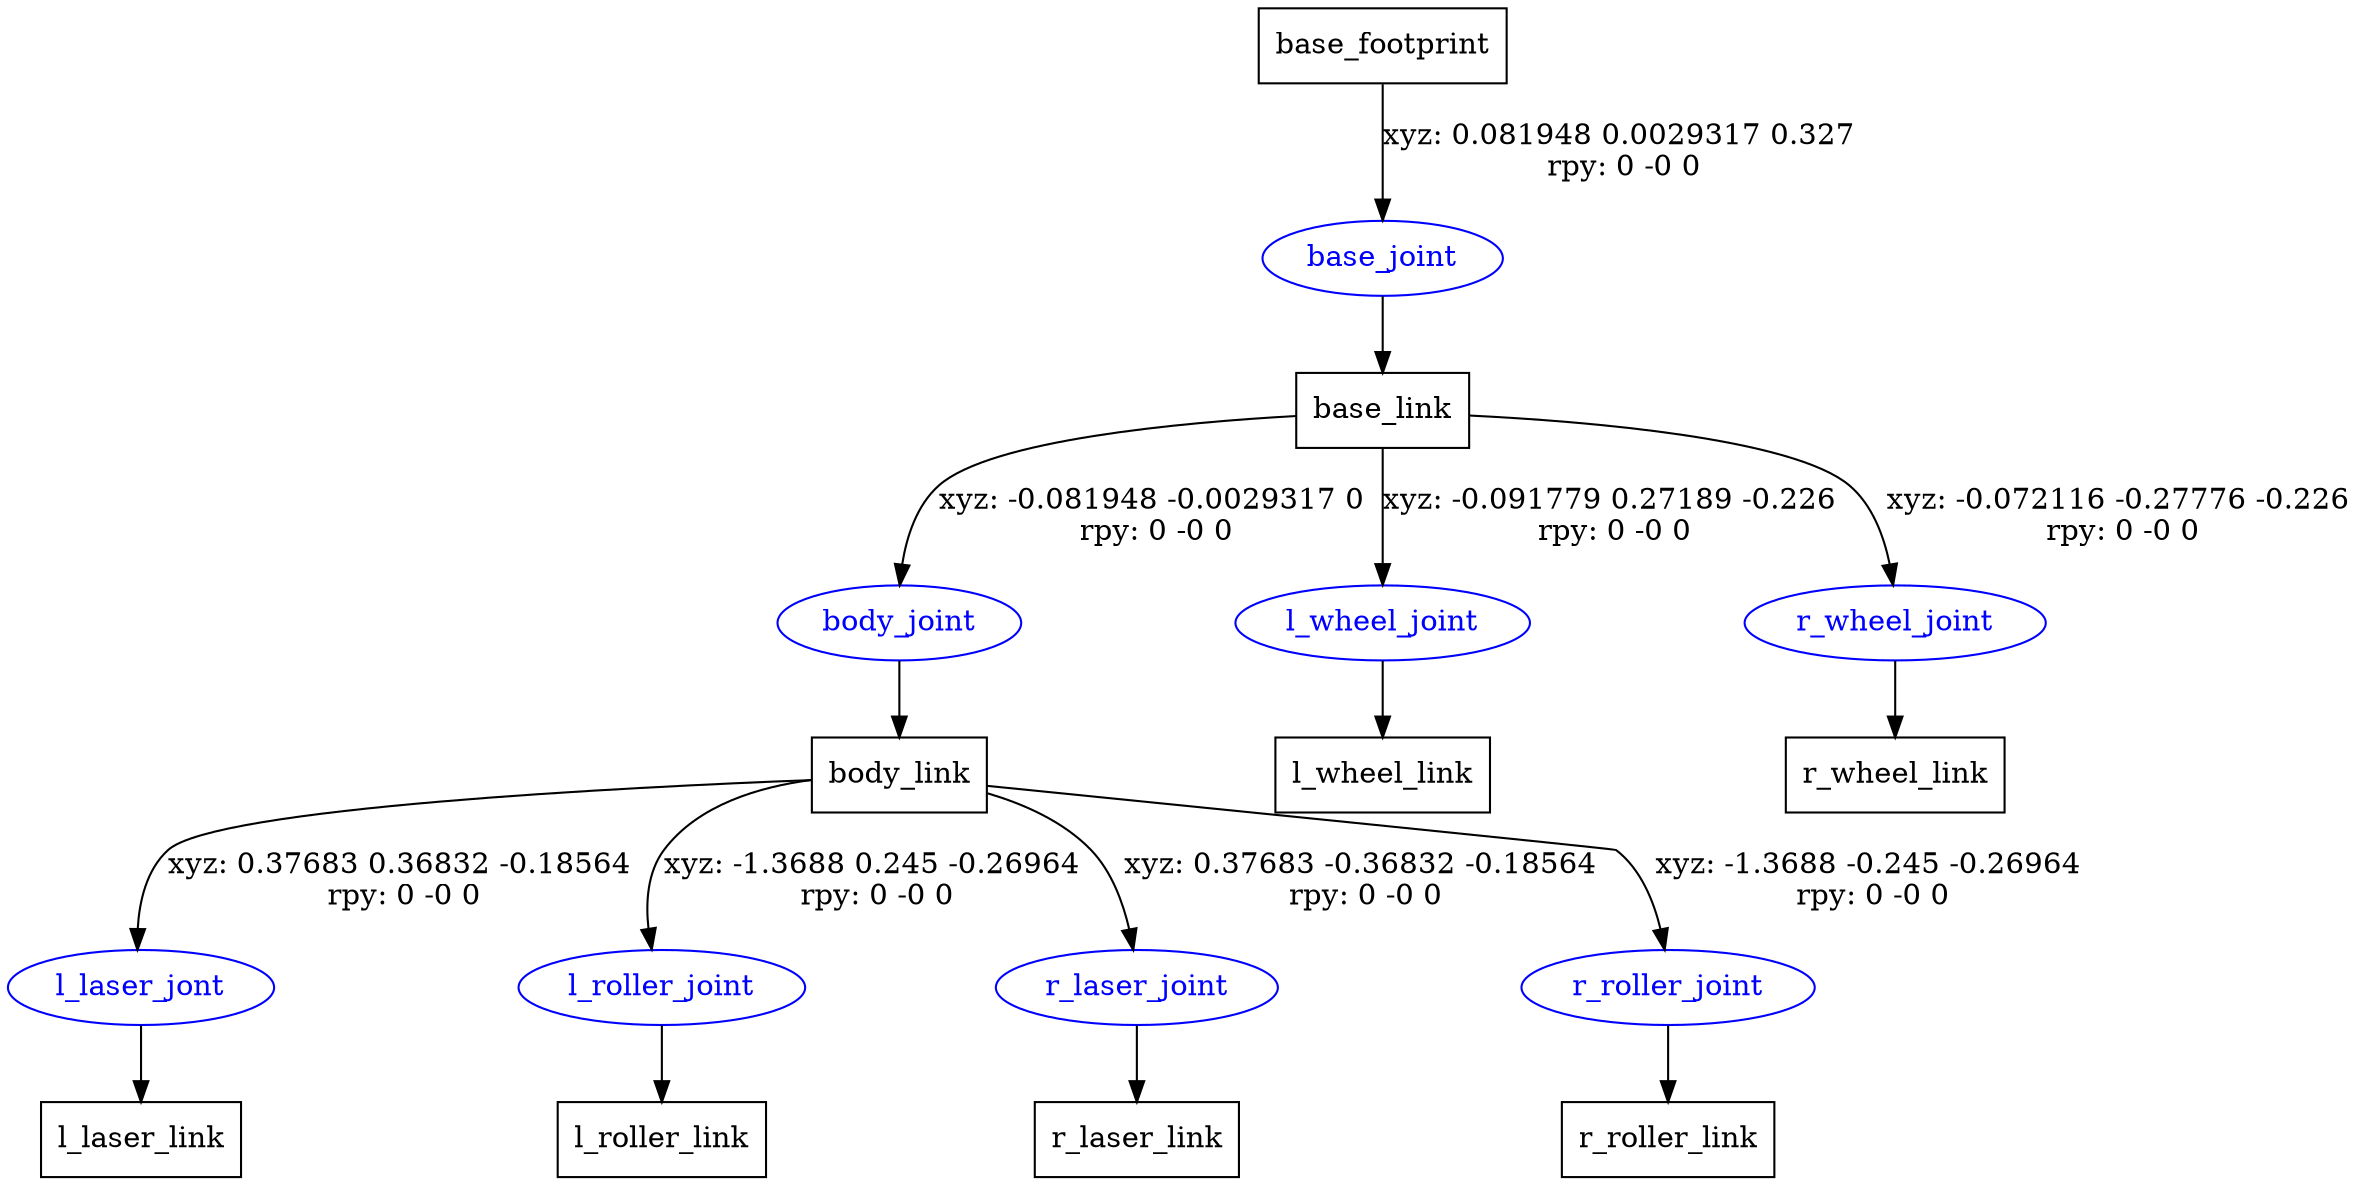 digraph G {
node [shape=box];
"base_footprint" [label="base_footprint"];
"base_link" [label="base_link"];
"body_link" [label="body_link"];
"l_laser_link" [label="l_laser_link"];
"l_roller_link" [label="l_roller_link"];
"r_laser_link" [label="r_laser_link"];
"r_roller_link" [label="r_roller_link"];
"l_wheel_link" [label="l_wheel_link"];
"r_wheel_link" [label="r_wheel_link"];
node [shape=ellipse, color=blue, fontcolor=blue];
"base_footprint" -> "base_joint" [label="xyz: 0.081948 0.0029317 0.327 \nrpy: 0 -0 0"]
"base_joint" -> "base_link"
"base_link" -> "body_joint" [label="xyz: -0.081948 -0.0029317 0 \nrpy: 0 -0 0"]
"body_joint" -> "body_link"
"body_link" -> "l_laser_jont" [label="xyz: 0.37683 0.36832 -0.18564 \nrpy: 0 -0 0"]
"l_laser_jont" -> "l_laser_link"
"body_link" -> "l_roller_joint" [label="xyz: -1.3688 0.245 -0.26964 \nrpy: 0 -0 0"]
"l_roller_joint" -> "l_roller_link"
"body_link" -> "r_laser_joint" [label="xyz: 0.37683 -0.36832 -0.18564 \nrpy: 0 -0 0"]
"r_laser_joint" -> "r_laser_link"
"body_link" -> "r_roller_joint" [label="xyz: -1.3688 -0.245 -0.26964 \nrpy: 0 -0 0"]
"r_roller_joint" -> "r_roller_link"
"base_link" -> "l_wheel_joint" [label="xyz: -0.091779 0.27189 -0.226 \nrpy: 0 -0 0"]
"l_wheel_joint" -> "l_wheel_link"
"base_link" -> "r_wheel_joint" [label="xyz: -0.072116 -0.27776 -0.226 \nrpy: 0 -0 0"]
"r_wheel_joint" -> "r_wheel_link"
}
